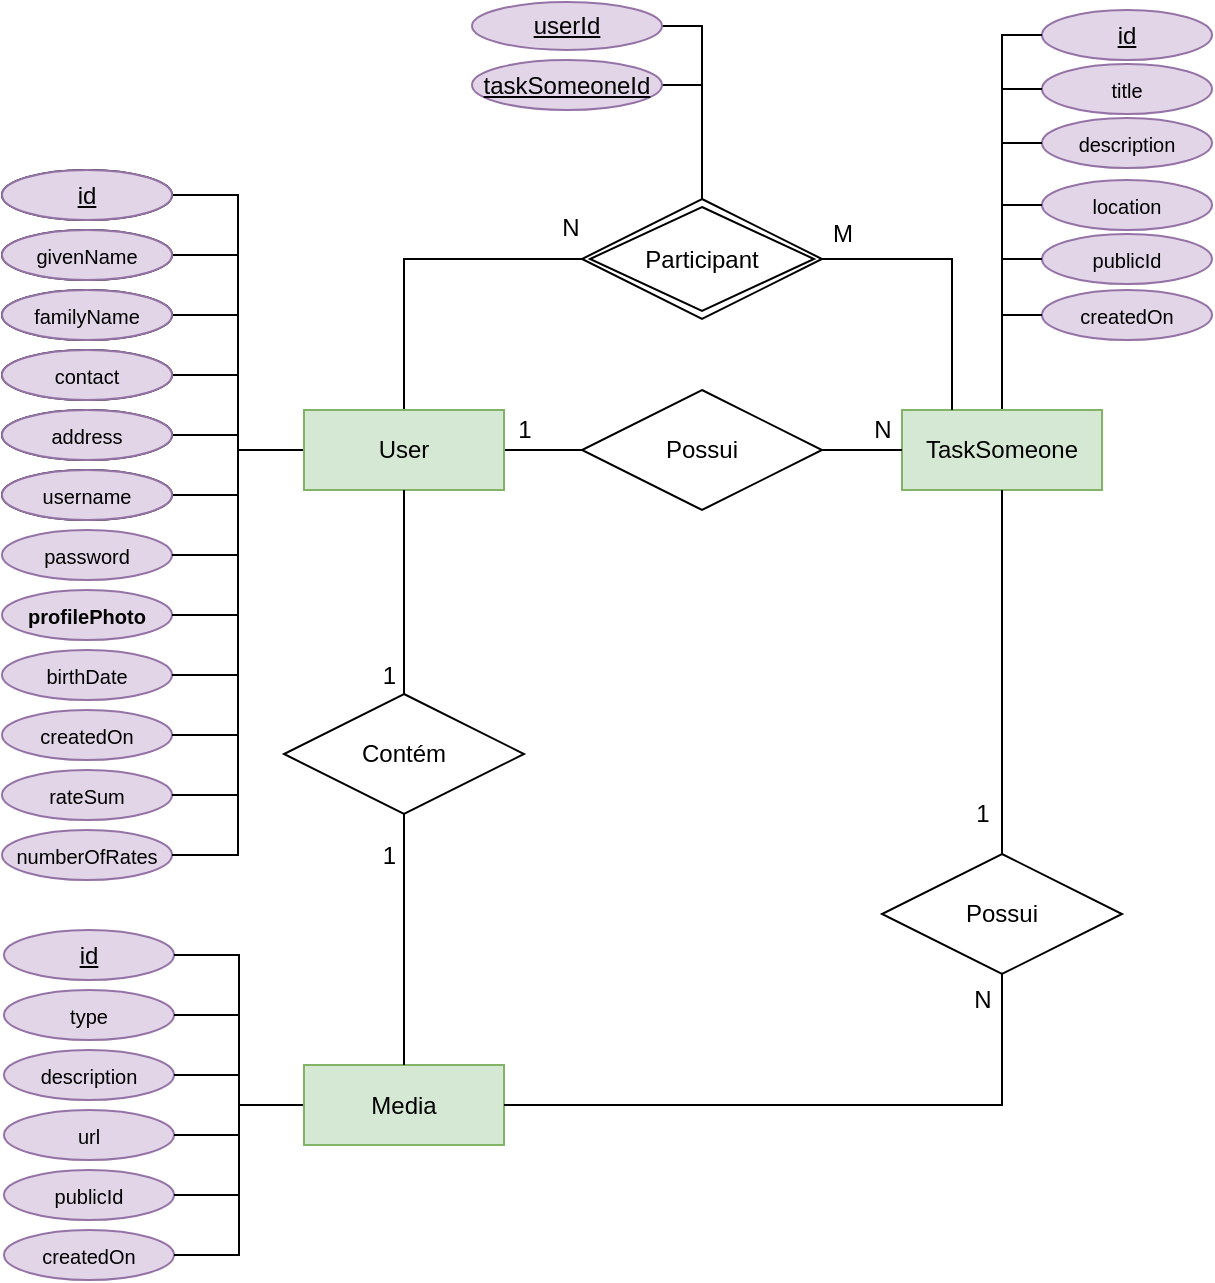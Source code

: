 <mxfile version="14.0.0" type="github">
  <diagram id="SOjFdy0Izhd8uLRKIr79" name="Page-1">
    <mxGraphModel dx="1483" dy="829" grid="1" gridSize="10" guides="1" tooltips="1" connect="1" arrows="1" fold="1" page="1" pageScale="1" pageWidth="827" pageHeight="1169" math="0" shadow="0">
      <root>
        <mxCell id="0" />
        <mxCell id="1" parent="0" />
        <mxCell id="YENUr4DXyd0G2JzPTikZ-7" value="&lt;font style=&quot;font-size: 10px&quot;&gt;givenName&lt;/font&gt;" style="ellipse;whiteSpace=wrap;html=1;align=center;" parent="1" vertex="1">
          <mxGeometry x="100" y="188" width="85" height="25" as="geometry" />
        </mxCell>
        <mxCell id="YENUr4DXyd0G2JzPTikZ-8" value="&lt;font style=&quot;font-size: 10px&quot;&gt;familyName&lt;/font&gt;" style="ellipse;whiteSpace=wrap;html=1;align=center;" parent="1" vertex="1">
          <mxGeometry x="100" y="218" width="85" height="25" as="geometry" />
        </mxCell>
        <mxCell id="YENUr4DXyd0G2JzPTikZ-9" value="&lt;font style=&quot;font-size: 10px&quot;&gt;contact&lt;/font&gt;" style="ellipse;whiteSpace=wrap;html=1;align=center;" parent="1" vertex="1">
          <mxGeometry x="100" y="248" width="85" height="25" as="geometry" />
        </mxCell>
        <mxCell id="YENUr4DXyd0G2JzPTikZ-10" value="&lt;font style=&quot;font-size: 10px&quot;&gt;address&lt;/font&gt;" style="ellipse;whiteSpace=wrap;html=1;align=center;" parent="1" vertex="1">
          <mxGeometry x="100" y="278" width="85" height="25" as="geometry" />
        </mxCell>
        <mxCell id="YENUr4DXyd0G2JzPTikZ-11" value="&lt;font style=&quot;font-size: 10px&quot;&gt;username&lt;/font&gt;" style="ellipse;whiteSpace=wrap;html=1;align=center;" parent="1" vertex="1">
          <mxGeometry x="100" y="308" width="85" height="25" as="geometry" />
        </mxCell>
        <mxCell id="YENUr4DXyd0G2JzPTikZ-12" value="&lt;font style=&quot;font-size: 10px&quot;&gt;password&lt;/font&gt;" style="ellipse;whiteSpace=wrap;html=1;align=center;fillColor=#e1d5e7;strokeColor=#9673a6;" parent="1" vertex="1">
          <mxGeometry x="100" y="338" width="85" height="25" as="geometry" />
        </mxCell>
        <mxCell id="YENUr4DXyd0G2JzPTikZ-13" value="&lt;font style=&quot;font-size: 10px&quot;&gt;profilePhoto&lt;/font&gt;" style="ellipse;whiteSpace=wrap;html=1;align=center;fontStyle=1;fillColor=#e1d5e7;strokeColor=#9673a6;" parent="1" vertex="1">
          <mxGeometry x="100" y="368" width="85" height="25" as="geometry" />
        </mxCell>
        <mxCell id="YENUr4DXyd0G2JzPTikZ-14" value="&lt;font style=&quot;font-size: 10px&quot;&gt;birthDate&lt;/font&gt;" style="ellipse;whiteSpace=wrap;html=1;align=center;fillColor=#e1d5e7;strokeColor=#9673a6;" parent="1" vertex="1">
          <mxGeometry x="100" y="398" width="85" height="25" as="geometry" />
        </mxCell>
        <mxCell id="YENUr4DXyd0G2JzPTikZ-15" value="&lt;font style=&quot;font-size: 10px&quot;&gt;createdOn&lt;/font&gt;" style="ellipse;whiteSpace=wrap;html=1;align=center;fillColor=#e1d5e7;strokeColor=#9673a6;" parent="1" vertex="1">
          <mxGeometry x="100" y="428" width="85" height="25" as="geometry" />
        </mxCell>
        <mxCell id="YENUr4DXyd0G2JzPTikZ-16" value="&lt;font style=&quot;font-size: 10px&quot;&gt;rateSum&lt;/font&gt;" style="ellipse;whiteSpace=wrap;html=1;align=center;fillColor=#e1d5e7;strokeColor=#9673a6;" parent="1" vertex="1">
          <mxGeometry x="100" y="458" width="85" height="25" as="geometry" />
        </mxCell>
        <mxCell id="YENUr4DXyd0G2JzPTikZ-17" value="&lt;font style=&quot;font-size: 10px&quot;&gt;numberOfRates&lt;/font&gt;" style="ellipse;whiteSpace=wrap;html=1;align=center;fillColor=#e1d5e7;strokeColor=#9673a6;" parent="1" vertex="1">
          <mxGeometry x="100" y="488" width="85" height="25" as="geometry" />
        </mxCell>
        <mxCell id="9L8n2mt8I-r6MpE7Kl4a-3" value="id" style="ellipse;whiteSpace=wrap;html=1;align=center;fontStyle=4;" vertex="1" parent="1">
          <mxGeometry x="100" y="158" width="85" height="25" as="geometry" />
        </mxCell>
        <mxCell id="9L8n2mt8I-r6MpE7Kl4a-6" style="edgeStyle=orthogonalEdgeStyle;rounded=0;orthogonalLoop=1;jettySize=auto;html=1;exitX=0;exitY=0.5;exitDx=0;exitDy=0;entryX=1;entryY=0.5;entryDx=0;entryDy=0;endArrow=none;endFill=0;" edge="1" parent="1" source="YENUr4DXyd0G2JzPTikZ-1" target="9L8n2mt8I-r6MpE7Kl4a-3">
          <mxGeometry relative="1" as="geometry">
            <mxPoint x="220" y="168" as="targetPoint" />
          </mxGeometry>
        </mxCell>
        <mxCell id="9L8n2mt8I-r6MpE7Kl4a-7" style="edgeStyle=orthogonalEdgeStyle;rounded=0;orthogonalLoop=1;jettySize=auto;html=1;exitX=0;exitY=0.5;exitDx=0;exitDy=0;entryX=1;entryY=0.5;entryDx=0;entryDy=0;endArrow=none;endFill=0;" edge="1" parent="1" source="YENUr4DXyd0G2JzPTikZ-1" target="YENUr4DXyd0G2JzPTikZ-7">
          <mxGeometry relative="1" as="geometry" />
        </mxCell>
        <mxCell id="9L8n2mt8I-r6MpE7Kl4a-8" style="edgeStyle=orthogonalEdgeStyle;rounded=0;orthogonalLoop=1;jettySize=auto;html=1;exitX=0;exitY=0.5;exitDx=0;exitDy=0;entryX=1;entryY=0.5;entryDx=0;entryDy=0;endArrow=none;endFill=0;" edge="1" parent="1" source="YENUr4DXyd0G2JzPTikZ-1" target="YENUr4DXyd0G2JzPTikZ-8">
          <mxGeometry relative="1" as="geometry" />
        </mxCell>
        <mxCell id="9L8n2mt8I-r6MpE7Kl4a-9" style="edgeStyle=orthogonalEdgeStyle;rounded=0;orthogonalLoop=1;jettySize=auto;html=1;exitX=0;exitY=0.5;exitDx=0;exitDy=0;entryX=1;entryY=0.5;entryDx=0;entryDy=0;endArrow=none;endFill=0;" edge="1" parent="1" source="YENUr4DXyd0G2JzPTikZ-1" target="YENUr4DXyd0G2JzPTikZ-9">
          <mxGeometry relative="1" as="geometry" />
        </mxCell>
        <mxCell id="9L8n2mt8I-r6MpE7Kl4a-10" style="edgeStyle=orthogonalEdgeStyle;rounded=0;orthogonalLoop=1;jettySize=auto;html=1;exitX=0;exitY=0.5;exitDx=0;exitDy=0;entryX=1;entryY=0.5;entryDx=0;entryDy=0;endArrow=none;endFill=0;" edge="1" parent="1" source="YENUr4DXyd0G2JzPTikZ-1" target="YENUr4DXyd0G2JzPTikZ-10">
          <mxGeometry relative="1" as="geometry" />
        </mxCell>
        <mxCell id="9L8n2mt8I-r6MpE7Kl4a-11" style="edgeStyle=orthogonalEdgeStyle;rounded=0;orthogonalLoop=1;jettySize=auto;html=1;exitX=0;exitY=0.5;exitDx=0;exitDy=0;entryX=1;entryY=0.5;entryDx=0;entryDy=0;endArrow=none;endFill=0;" edge="1" parent="1" source="YENUr4DXyd0G2JzPTikZ-1" target="YENUr4DXyd0G2JzPTikZ-11">
          <mxGeometry relative="1" as="geometry" />
        </mxCell>
        <mxCell id="9L8n2mt8I-r6MpE7Kl4a-12" style="edgeStyle=orthogonalEdgeStyle;rounded=0;orthogonalLoop=1;jettySize=auto;html=1;exitX=0;exitY=0.5;exitDx=0;exitDy=0;entryX=1;entryY=0.5;entryDx=0;entryDy=0;endArrow=none;endFill=0;" edge="1" parent="1" source="YENUr4DXyd0G2JzPTikZ-1" target="YENUr4DXyd0G2JzPTikZ-12">
          <mxGeometry relative="1" as="geometry" />
        </mxCell>
        <mxCell id="9L8n2mt8I-r6MpE7Kl4a-13" style="edgeStyle=orthogonalEdgeStyle;rounded=0;orthogonalLoop=1;jettySize=auto;html=1;exitX=0;exitY=0.5;exitDx=0;exitDy=0;entryX=1;entryY=0.5;entryDx=0;entryDy=0;endArrow=none;endFill=0;" edge="1" parent="1" source="YENUr4DXyd0G2JzPTikZ-1" target="YENUr4DXyd0G2JzPTikZ-13">
          <mxGeometry relative="1" as="geometry" />
        </mxCell>
        <mxCell id="9L8n2mt8I-r6MpE7Kl4a-14" style="edgeStyle=orthogonalEdgeStyle;rounded=0;orthogonalLoop=1;jettySize=auto;html=1;exitX=0;exitY=0.5;exitDx=0;exitDy=0;entryX=1;entryY=0.5;entryDx=0;entryDy=0;endArrow=none;endFill=0;" edge="1" parent="1" source="YENUr4DXyd0G2JzPTikZ-1" target="YENUr4DXyd0G2JzPTikZ-14">
          <mxGeometry relative="1" as="geometry" />
        </mxCell>
        <mxCell id="9L8n2mt8I-r6MpE7Kl4a-15" style="edgeStyle=orthogonalEdgeStyle;rounded=0;orthogonalLoop=1;jettySize=auto;html=1;exitX=0;exitY=0.5;exitDx=0;exitDy=0;entryX=1;entryY=0.5;entryDx=0;entryDy=0;endArrow=none;endFill=0;" edge="1" parent="1" source="YENUr4DXyd0G2JzPTikZ-1" target="YENUr4DXyd0G2JzPTikZ-15">
          <mxGeometry relative="1" as="geometry" />
        </mxCell>
        <mxCell id="9L8n2mt8I-r6MpE7Kl4a-16" style="edgeStyle=orthogonalEdgeStyle;rounded=0;orthogonalLoop=1;jettySize=auto;html=1;exitX=0;exitY=0.5;exitDx=0;exitDy=0;entryX=1;entryY=0.5;entryDx=0;entryDy=0;endArrow=none;endFill=0;" edge="1" parent="1" source="YENUr4DXyd0G2JzPTikZ-1" target="YENUr4DXyd0G2JzPTikZ-16">
          <mxGeometry relative="1" as="geometry" />
        </mxCell>
        <mxCell id="9L8n2mt8I-r6MpE7Kl4a-17" style="edgeStyle=orthogonalEdgeStyle;rounded=0;orthogonalLoop=1;jettySize=auto;html=1;exitX=0;exitY=0.5;exitDx=0;exitDy=0;entryX=1;entryY=0.5;entryDx=0;entryDy=0;endArrow=none;endFill=0;" edge="1" parent="1" source="YENUr4DXyd0G2JzPTikZ-1" target="YENUr4DXyd0G2JzPTikZ-17">
          <mxGeometry relative="1" as="geometry" />
        </mxCell>
        <mxCell id="9L8n2mt8I-r6MpE7Kl4a-57" value="" style="edgeStyle=orthogonalEdgeStyle;rounded=0;orthogonalLoop=1;jettySize=auto;html=1;endArrow=none;endFill=0;" edge="1" parent="1" source="YENUr4DXyd0G2JzPTikZ-1" target="9L8n2mt8I-r6MpE7Kl4a-49">
          <mxGeometry relative="1" as="geometry" />
        </mxCell>
        <mxCell id="9L8n2mt8I-r6MpE7Kl4a-85" style="edgeStyle=orthogonalEdgeStyle;rounded=0;orthogonalLoop=1;jettySize=auto;html=1;exitX=1;exitY=0.5;exitDx=0;exitDy=0;entryX=0;entryY=0.5;entryDx=0;entryDy=0;endArrow=none;endFill=0;" edge="1" parent="1" source="YENUr4DXyd0G2JzPTikZ-1" target="9L8n2mt8I-r6MpE7Kl4a-84">
          <mxGeometry relative="1" as="geometry" />
        </mxCell>
        <mxCell id="9L8n2mt8I-r6MpE7Kl4a-94" style="edgeStyle=orthogonalEdgeStyle;rounded=0;orthogonalLoop=1;jettySize=auto;html=1;exitX=0.5;exitY=0;exitDx=0;exitDy=0;entryX=0;entryY=0.5;entryDx=0;entryDy=0;endArrow=none;endFill=0;" edge="1" parent="1" source="YENUr4DXyd0G2JzPTikZ-1" target="9L8n2mt8I-r6MpE7Kl4a-100">
          <mxGeometry relative="1" as="geometry">
            <mxPoint x="390" y="202.5" as="targetPoint" />
          </mxGeometry>
        </mxCell>
        <mxCell id="YENUr4DXyd0G2JzPTikZ-1" value="User" style="whiteSpace=wrap;html=1;align=center;fillColor=#d5e8d4;strokeColor=#82b366;" parent="1" vertex="1">
          <mxGeometry x="251" y="278" width="100" height="40" as="geometry" />
        </mxCell>
        <mxCell id="9L8n2mt8I-r6MpE7Kl4a-18" value="&lt;font style=&quot;font-size: 10px&quot;&gt;type&lt;/font&gt;" style="ellipse;whiteSpace=wrap;html=1;align=center;fillColor=#e1d5e7;strokeColor=#9673a6;" vertex="1" parent="1">
          <mxGeometry x="101" y="568" width="85" height="25" as="geometry" />
        </mxCell>
        <mxCell id="9L8n2mt8I-r6MpE7Kl4a-19" value="&lt;font style=&quot;font-size: 10px&quot;&gt;description&lt;/font&gt;" style="ellipse;whiteSpace=wrap;html=1;align=center;fillColor=#e1d5e7;strokeColor=#9673a6;" vertex="1" parent="1">
          <mxGeometry x="101" y="598" width="85" height="25" as="geometry" />
        </mxCell>
        <mxCell id="9L8n2mt8I-r6MpE7Kl4a-20" value="&lt;font style=&quot;font-size: 10px&quot;&gt;url&lt;/font&gt;" style="ellipse;whiteSpace=wrap;html=1;align=center;fillColor=#e1d5e7;strokeColor=#9673a6;" vertex="1" parent="1">
          <mxGeometry x="101" y="628" width="85" height="25" as="geometry" />
        </mxCell>
        <mxCell id="9L8n2mt8I-r6MpE7Kl4a-21" value="&lt;font style=&quot;font-size: 10px&quot;&gt;publicId&lt;/font&gt;" style="ellipse;whiteSpace=wrap;html=1;align=center;fillColor=#e1d5e7;strokeColor=#9673a6;" vertex="1" parent="1">
          <mxGeometry x="101" y="658" width="85" height="25" as="geometry" />
        </mxCell>
        <mxCell id="9L8n2mt8I-r6MpE7Kl4a-22" value="&lt;font style=&quot;font-size: 10px&quot;&gt;createdOn&lt;/font&gt;" style="ellipse;whiteSpace=wrap;html=1;align=center;fillColor=#e1d5e7;strokeColor=#9673a6;" vertex="1" parent="1">
          <mxGeometry x="101" y="688" width="85" height="25" as="geometry" />
        </mxCell>
        <mxCell id="9L8n2mt8I-r6MpE7Kl4a-29" value="id" style="ellipse;whiteSpace=wrap;html=1;align=center;fontStyle=4;fillColor=#e1d5e7;strokeColor=#9673a6;" vertex="1" parent="1">
          <mxGeometry x="101" y="538" width="85" height="25" as="geometry" />
        </mxCell>
        <mxCell id="9L8n2mt8I-r6MpE7Kl4a-30" style="edgeStyle=orthogonalEdgeStyle;rounded=0;orthogonalLoop=1;jettySize=auto;html=1;exitX=0;exitY=0.5;exitDx=0;exitDy=0;entryX=1;entryY=0.5;entryDx=0;entryDy=0;endArrow=none;endFill=0;" edge="1" parent="1" source="9L8n2mt8I-r6MpE7Kl4a-42" target="9L8n2mt8I-r6MpE7Kl4a-29">
          <mxGeometry relative="1" as="geometry">
            <mxPoint x="221" y="548" as="targetPoint" />
          </mxGeometry>
        </mxCell>
        <mxCell id="9L8n2mt8I-r6MpE7Kl4a-31" style="edgeStyle=orthogonalEdgeStyle;rounded=0;orthogonalLoop=1;jettySize=auto;html=1;exitX=0;exitY=0.5;exitDx=0;exitDy=0;entryX=1;entryY=0.5;entryDx=0;entryDy=0;endArrow=none;endFill=0;" edge="1" parent="1" source="9L8n2mt8I-r6MpE7Kl4a-42" target="9L8n2mt8I-r6MpE7Kl4a-18">
          <mxGeometry relative="1" as="geometry" />
        </mxCell>
        <mxCell id="9L8n2mt8I-r6MpE7Kl4a-32" style="edgeStyle=orthogonalEdgeStyle;rounded=0;orthogonalLoop=1;jettySize=auto;html=1;exitX=0;exitY=0.5;exitDx=0;exitDy=0;entryX=1;entryY=0.5;entryDx=0;entryDy=0;endArrow=none;endFill=0;" edge="1" parent="1" source="9L8n2mt8I-r6MpE7Kl4a-42" target="9L8n2mt8I-r6MpE7Kl4a-19">
          <mxGeometry relative="1" as="geometry" />
        </mxCell>
        <mxCell id="9L8n2mt8I-r6MpE7Kl4a-33" style="edgeStyle=orthogonalEdgeStyle;rounded=0;orthogonalLoop=1;jettySize=auto;html=1;exitX=0;exitY=0.5;exitDx=0;exitDy=0;entryX=1;entryY=0.5;entryDx=0;entryDy=0;endArrow=none;endFill=0;" edge="1" parent="1" source="9L8n2mt8I-r6MpE7Kl4a-42" target="9L8n2mt8I-r6MpE7Kl4a-20">
          <mxGeometry relative="1" as="geometry" />
        </mxCell>
        <mxCell id="9L8n2mt8I-r6MpE7Kl4a-34" style="edgeStyle=orthogonalEdgeStyle;rounded=0;orthogonalLoop=1;jettySize=auto;html=1;exitX=0;exitY=0.5;exitDx=0;exitDy=0;entryX=1;entryY=0.5;entryDx=0;entryDy=0;endArrow=none;endFill=0;" edge="1" parent="1" source="9L8n2mt8I-r6MpE7Kl4a-42" target="9L8n2mt8I-r6MpE7Kl4a-21">
          <mxGeometry relative="1" as="geometry" />
        </mxCell>
        <mxCell id="9L8n2mt8I-r6MpE7Kl4a-35" style="edgeStyle=orthogonalEdgeStyle;rounded=0;orthogonalLoop=1;jettySize=auto;html=1;exitX=0;exitY=0.5;exitDx=0;exitDy=0;entryX=1;entryY=0.5;entryDx=0;entryDy=0;endArrow=none;endFill=0;" edge="1" parent="1" source="9L8n2mt8I-r6MpE7Kl4a-42" target="9L8n2mt8I-r6MpE7Kl4a-22">
          <mxGeometry relative="1" as="geometry" />
        </mxCell>
        <mxCell id="9L8n2mt8I-r6MpE7Kl4a-42" value="Media" style="whiteSpace=wrap;html=1;align=center;fillColor=#d5e8d4;strokeColor=#82b366;" vertex="1" parent="1">
          <mxGeometry x="251" y="605.5" width="100" height="40" as="geometry" />
        </mxCell>
        <mxCell id="9L8n2mt8I-r6MpE7Kl4a-43" value="id" style="ellipse;whiteSpace=wrap;html=1;align=center;fontStyle=4;fillColor=#e1d5e7;strokeColor=#9673a6;" vertex="1" parent="1">
          <mxGeometry x="100" y="158" width="85" height="25" as="geometry" />
        </mxCell>
        <mxCell id="9L8n2mt8I-r6MpE7Kl4a-44" value="&lt;font style=&quot;font-size: 10px&quot;&gt;givenName&lt;/font&gt;" style="ellipse;whiteSpace=wrap;html=1;align=center;fillColor=#e1d5e7;strokeColor=#9673a6;" vertex="1" parent="1">
          <mxGeometry x="100" y="188" width="85" height="25" as="geometry" />
        </mxCell>
        <mxCell id="9L8n2mt8I-r6MpE7Kl4a-45" value="&lt;font style=&quot;font-size: 10px&quot;&gt;familyName&lt;/font&gt;" style="ellipse;whiteSpace=wrap;html=1;align=center;fillColor=#e1d5e7;strokeColor=#9673a6;" vertex="1" parent="1">
          <mxGeometry x="100" y="218" width="85" height="25" as="geometry" />
        </mxCell>
        <mxCell id="9L8n2mt8I-r6MpE7Kl4a-46" value="&lt;font style=&quot;font-size: 10px&quot;&gt;contact&lt;/font&gt;" style="ellipse;whiteSpace=wrap;html=1;align=center;fillColor=#e1d5e7;strokeColor=#9673a6;" vertex="1" parent="1">
          <mxGeometry x="100" y="248" width="85" height="25" as="geometry" />
        </mxCell>
        <mxCell id="9L8n2mt8I-r6MpE7Kl4a-47" value="&lt;font style=&quot;font-size: 10px&quot;&gt;address&lt;/font&gt;" style="ellipse;whiteSpace=wrap;html=1;align=center;fillColor=#e1d5e7;strokeColor=#9673a6;" vertex="1" parent="1">
          <mxGeometry x="100" y="278" width="85" height="25" as="geometry" />
        </mxCell>
        <mxCell id="9L8n2mt8I-r6MpE7Kl4a-48" value="&lt;font style=&quot;font-size: 10px&quot;&gt;username&lt;/font&gt;" style="ellipse;whiteSpace=wrap;html=1;align=center;fillColor=#e1d5e7;strokeColor=#9673a6;" vertex="1" parent="1">
          <mxGeometry x="100" y="308" width="85" height="25" as="geometry" />
        </mxCell>
        <mxCell id="9L8n2mt8I-r6MpE7Kl4a-49" value="Contém" style="shape=rhombus;perimeter=rhombusPerimeter;whiteSpace=wrap;html=1;align=center;" vertex="1" parent="1">
          <mxGeometry x="241" y="420" width="120" height="60" as="geometry" />
        </mxCell>
        <mxCell id="9L8n2mt8I-r6MpE7Kl4a-55" value="" style="endArrow=none;html=1;rounded=0;entryX=0.5;entryY=1;entryDx=0;entryDy=0;exitX=0.5;exitY=0;exitDx=0;exitDy=0;" edge="1" parent="1" source="9L8n2mt8I-r6MpE7Kl4a-49" target="YENUr4DXyd0G2JzPTikZ-1">
          <mxGeometry relative="1" as="geometry">
            <mxPoint x="229" y="440" as="sourcePoint" />
            <mxPoint x="389" y="440" as="targetPoint" />
          </mxGeometry>
        </mxCell>
        <mxCell id="9L8n2mt8I-r6MpE7Kl4a-56" value="1" style="resizable=0;html=1;align=right;verticalAlign=bottom;" connectable="0" vertex="1" parent="9L8n2mt8I-r6MpE7Kl4a-55">
          <mxGeometry x="1" relative="1" as="geometry">
            <mxPoint x="-4" y="101.43" as="offset" />
          </mxGeometry>
        </mxCell>
        <mxCell id="9L8n2mt8I-r6MpE7Kl4a-58" value="" style="endArrow=none;html=1;rounded=0;entryX=0.5;entryY=0;entryDx=0;entryDy=0;exitX=0.5;exitY=1;exitDx=0;exitDy=0;" edge="1" parent="1" source="9L8n2mt8I-r6MpE7Kl4a-49" target="9L8n2mt8I-r6MpE7Kl4a-42">
          <mxGeometry relative="1" as="geometry">
            <mxPoint x="313" y="465" as="sourcePoint" />
            <mxPoint x="313" y="363" as="targetPoint" />
          </mxGeometry>
        </mxCell>
        <mxCell id="9L8n2mt8I-r6MpE7Kl4a-59" value="1" style="resizable=0;html=1;align=right;verticalAlign=bottom;" connectable="0" vertex="1" parent="9L8n2mt8I-r6MpE7Kl4a-58">
          <mxGeometry x="1" relative="1" as="geometry">
            <mxPoint x="-4" y="-95.71" as="offset" />
          </mxGeometry>
        </mxCell>
        <mxCell id="9L8n2mt8I-r6MpE7Kl4a-63" value="&lt;font style=&quot;font-size: 10px&quot;&gt;title&lt;/font&gt;" style="ellipse;whiteSpace=wrap;html=1;align=center;fillColor=#e1d5e7;strokeColor=#9673a6;" vertex="1" parent="1">
          <mxGeometry x="620" y="105" width="85" height="25" as="geometry" />
        </mxCell>
        <mxCell id="9L8n2mt8I-r6MpE7Kl4a-64" value="&lt;font style=&quot;font-size: 10px&quot;&gt;description&lt;/font&gt;" style="ellipse;whiteSpace=wrap;html=1;align=center;fillColor=#e1d5e7;strokeColor=#9673a6;" vertex="1" parent="1">
          <mxGeometry x="620" y="132" width="85" height="25" as="geometry" />
        </mxCell>
        <mxCell id="9L8n2mt8I-r6MpE7Kl4a-65" value="&lt;font style=&quot;font-size: 10px&quot;&gt;location&lt;/font&gt;" style="ellipse;whiteSpace=wrap;html=1;align=center;fillColor=#e1d5e7;strokeColor=#9673a6;" vertex="1" parent="1">
          <mxGeometry x="620" y="163" width="85" height="25" as="geometry" />
        </mxCell>
        <mxCell id="9L8n2mt8I-r6MpE7Kl4a-66" value="&lt;font style=&quot;font-size: 10px&quot;&gt;publicId&lt;/font&gt;" style="ellipse;whiteSpace=wrap;html=1;align=center;fillColor=#e1d5e7;strokeColor=#9673a6;" vertex="1" parent="1">
          <mxGeometry x="620" y="190" width="85" height="25" as="geometry" />
        </mxCell>
        <mxCell id="9L8n2mt8I-r6MpE7Kl4a-67" value="&lt;font style=&quot;font-size: 10px&quot;&gt;createdOn&lt;/font&gt;" style="ellipse;whiteSpace=wrap;html=1;align=center;fillColor=#e1d5e7;strokeColor=#9673a6;" vertex="1" parent="1">
          <mxGeometry x="620" y="218" width="85" height="25" as="geometry" />
        </mxCell>
        <mxCell id="9L8n2mt8I-r6MpE7Kl4a-68" value="id" style="ellipse;whiteSpace=wrap;html=1;align=center;fontStyle=4;fillColor=#e1d5e7;strokeColor=#9673a6;" vertex="1" parent="1">
          <mxGeometry x="620" y="78" width="85" height="25" as="geometry" />
        </mxCell>
        <mxCell id="9L8n2mt8I-r6MpE7Kl4a-69" style="edgeStyle=orthogonalEdgeStyle;rounded=0;orthogonalLoop=1;jettySize=auto;html=1;exitX=0.5;exitY=0;exitDx=0;exitDy=0;entryX=0;entryY=0.5;entryDx=0;entryDy=0;endArrow=none;endFill=0;" edge="1" parent="1" source="9L8n2mt8I-r6MpE7Kl4a-75" target="9L8n2mt8I-r6MpE7Kl4a-68">
          <mxGeometry relative="1" as="geometry">
            <mxPoint x="740" y="258" as="targetPoint" />
          </mxGeometry>
        </mxCell>
        <mxCell id="9L8n2mt8I-r6MpE7Kl4a-70" style="edgeStyle=orthogonalEdgeStyle;rounded=0;orthogonalLoop=1;jettySize=auto;html=1;exitX=0.5;exitY=0;exitDx=0;exitDy=0;entryX=0;entryY=0.5;entryDx=0;entryDy=0;endArrow=none;endFill=0;" edge="1" parent="1" source="9L8n2mt8I-r6MpE7Kl4a-75" target="9L8n2mt8I-r6MpE7Kl4a-63">
          <mxGeometry relative="1" as="geometry" />
        </mxCell>
        <mxCell id="9L8n2mt8I-r6MpE7Kl4a-71" style="edgeStyle=orthogonalEdgeStyle;rounded=0;orthogonalLoop=1;jettySize=auto;html=1;exitX=0.5;exitY=0;exitDx=0;exitDy=0;entryX=0;entryY=0.5;entryDx=0;entryDy=0;endArrow=none;endFill=0;" edge="1" parent="1" source="9L8n2mt8I-r6MpE7Kl4a-75" target="9L8n2mt8I-r6MpE7Kl4a-64">
          <mxGeometry relative="1" as="geometry" />
        </mxCell>
        <mxCell id="9L8n2mt8I-r6MpE7Kl4a-72" style="edgeStyle=orthogonalEdgeStyle;rounded=0;orthogonalLoop=1;jettySize=auto;html=1;exitX=0.5;exitY=0;exitDx=0;exitDy=0;entryX=0;entryY=0.5;entryDx=0;entryDy=0;endArrow=none;endFill=0;" edge="1" parent="1" source="9L8n2mt8I-r6MpE7Kl4a-75" target="9L8n2mt8I-r6MpE7Kl4a-65">
          <mxGeometry relative="1" as="geometry" />
        </mxCell>
        <mxCell id="9L8n2mt8I-r6MpE7Kl4a-73" style="edgeStyle=orthogonalEdgeStyle;rounded=0;orthogonalLoop=1;jettySize=auto;html=1;exitX=0.5;exitY=0;exitDx=0;exitDy=0;entryX=0;entryY=0.5;entryDx=0;entryDy=0;endArrow=none;endFill=0;" edge="1" parent="1" source="9L8n2mt8I-r6MpE7Kl4a-75" target="9L8n2mt8I-r6MpE7Kl4a-66">
          <mxGeometry relative="1" as="geometry" />
        </mxCell>
        <mxCell id="9L8n2mt8I-r6MpE7Kl4a-74" style="edgeStyle=orthogonalEdgeStyle;rounded=0;orthogonalLoop=1;jettySize=auto;html=1;exitX=0.5;exitY=0;exitDx=0;exitDy=0;entryX=0;entryY=0.5;entryDx=0;entryDy=0;endArrow=none;endFill=0;" edge="1" parent="1" source="9L8n2mt8I-r6MpE7Kl4a-75" target="9L8n2mt8I-r6MpE7Kl4a-67">
          <mxGeometry relative="1" as="geometry" />
        </mxCell>
        <mxCell id="9L8n2mt8I-r6MpE7Kl4a-96" value="" style="edgeStyle=orthogonalEdgeStyle;rounded=0;orthogonalLoop=1;jettySize=auto;html=1;endArrow=none;endFill=0;" edge="1" parent="1" source="9L8n2mt8I-r6MpE7Kl4a-75" target="9L8n2mt8I-r6MpE7Kl4a-84">
          <mxGeometry relative="1" as="geometry" />
        </mxCell>
        <mxCell id="9L8n2mt8I-r6MpE7Kl4a-75" value="TaskSomeone" style="whiteSpace=wrap;html=1;align=center;fillColor=#d5e8d4;strokeColor=#82b366;" vertex="1" parent="1">
          <mxGeometry x="550" y="278" width="100" height="40" as="geometry" />
        </mxCell>
        <mxCell id="9L8n2mt8I-r6MpE7Kl4a-77" style="edgeStyle=orthogonalEdgeStyle;rounded=0;orthogonalLoop=1;jettySize=auto;html=1;endArrow=none;endFill=0;entryX=0.5;entryY=0;entryDx=0;entryDy=0;exitX=0.5;exitY=1;exitDx=0;exitDy=0;" edge="1" parent="1" source="9L8n2mt8I-r6MpE7Kl4a-75" target="9L8n2mt8I-r6MpE7Kl4a-81">
          <mxGeometry x="716" y="326" as="geometry">
            <mxPoint x="590" y="460" as="targetPoint" />
            <Array as="points">
              <mxPoint x="600" y="318" />
            </Array>
          </mxGeometry>
        </mxCell>
        <mxCell id="9L8n2mt8I-r6MpE7Kl4a-79" value="N" style="text;html=1;resizable=0;autosize=1;align=center;verticalAlign=middle;points=[];fillColor=none;strokeColor=none;rounded=0;" vertex="1" parent="1">
          <mxGeometry x="580" y="563" width="20" height="20" as="geometry" />
        </mxCell>
        <mxCell id="9L8n2mt8I-r6MpE7Kl4a-82" style="edgeStyle=orthogonalEdgeStyle;rounded=0;orthogonalLoop=1;jettySize=auto;html=1;entryX=1;entryY=0.5;entryDx=0;entryDy=0;endArrow=none;endFill=0;" edge="1" parent="1" source="9L8n2mt8I-r6MpE7Kl4a-81" target="9L8n2mt8I-r6MpE7Kl4a-42">
          <mxGeometry relative="1" as="geometry">
            <Array as="points">
              <mxPoint x="600" y="626" />
            </Array>
          </mxGeometry>
        </mxCell>
        <mxCell id="9L8n2mt8I-r6MpE7Kl4a-81" value="Possui" style="shape=rhombus;perimeter=rhombusPerimeter;whiteSpace=wrap;html=1;align=center;" vertex="1" parent="1">
          <mxGeometry x="540" y="500" width="120" height="60" as="geometry" />
        </mxCell>
        <mxCell id="9L8n2mt8I-r6MpE7Kl4a-83" value="1" style="text;html=1;resizable=0;autosize=1;align=center;verticalAlign=middle;points=[];fillColor=none;strokeColor=none;rounded=0;" vertex="1" parent="1">
          <mxGeometry x="580" y="470" width="20" height="20" as="geometry" />
        </mxCell>
        <mxCell id="9L8n2mt8I-r6MpE7Kl4a-86" style="edgeStyle=orthogonalEdgeStyle;rounded=0;orthogonalLoop=1;jettySize=auto;html=1;exitX=1;exitY=0.5;exitDx=0;exitDy=0;entryX=0;entryY=0.5;entryDx=0;entryDy=0;endArrow=none;endFill=0;" edge="1" parent="1" source="9L8n2mt8I-r6MpE7Kl4a-84" target="9L8n2mt8I-r6MpE7Kl4a-75">
          <mxGeometry relative="1" as="geometry" />
        </mxCell>
        <mxCell id="9L8n2mt8I-r6MpE7Kl4a-84" value="Possui" style="shape=rhombus;perimeter=rhombusPerimeter;whiteSpace=wrap;html=1;align=center;" vertex="1" parent="1">
          <mxGeometry x="390" y="268" width="120" height="60" as="geometry" />
        </mxCell>
        <mxCell id="9L8n2mt8I-r6MpE7Kl4a-87" value="1" style="text;html=1;resizable=0;autosize=1;align=center;verticalAlign=middle;points=[];fillColor=none;strokeColor=none;rounded=0;" vertex="1" parent="1">
          <mxGeometry x="351" y="278" width="20" height="20" as="geometry" />
        </mxCell>
        <mxCell id="9L8n2mt8I-r6MpE7Kl4a-88" value="N" style="text;html=1;resizable=0;autosize=1;align=center;verticalAlign=middle;points=[];fillColor=none;strokeColor=none;rounded=0;" vertex="1" parent="1">
          <mxGeometry x="530" y="278" width="20" height="20" as="geometry" />
        </mxCell>
        <mxCell id="9L8n2mt8I-r6MpE7Kl4a-95" style="edgeStyle=orthogonalEdgeStyle;rounded=0;orthogonalLoop=1;jettySize=auto;html=1;exitX=1;exitY=0.5;exitDx=0;exitDy=0;entryX=0.25;entryY=0;entryDx=0;entryDy=0;endArrow=none;endFill=0;" edge="1" parent="1" source="9L8n2mt8I-r6MpE7Kl4a-100" target="9L8n2mt8I-r6MpE7Kl4a-75">
          <mxGeometry relative="1" as="geometry">
            <mxPoint x="510" y="202.5" as="sourcePoint" />
          </mxGeometry>
        </mxCell>
        <mxCell id="9L8n2mt8I-r6MpE7Kl4a-98" value="N" style="text;html=1;resizable=0;autosize=1;align=center;verticalAlign=middle;points=[];fillColor=none;strokeColor=none;rounded=0;" vertex="1" parent="1">
          <mxGeometry x="374" y="177" width="20" height="20" as="geometry" />
        </mxCell>
        <mxCell id="9L8n2mt8I-r6MpE7Kl4a-99" value="M" style="text;html=1;resizable=0;autosize=1;align=center;verticalAlign=middle;points=[];fillColor=none;strokeColor=none;rounded=0;" vertex="1" parent="1">
          <mxGeometry x="505" y="180" width="30" height="20" as="geometry" />
        </mxCell>
        <mxCell id="9L8n2mt8I-r6MpE7Kl4a-105" style="edgeStyle=orthogonalEdgeStyle;rounded=0;orthogonalLoop=1;jettySize=auto;html=1;exitX=0.5;exitY=0;exitDx=0;exitDy=0;entryX=1;entryY=0.5;entryDx=0;entryDy=0;endArrow=none;endFill=0;" edge="1" parent="1" source="9L8n2mt8I-r6MpE7Kl4a-100" target="9L8n2mt8I-r6MpE7Kl4a-103">
          <mxGeometry relative="1" as="geometry" />
        </mxCell>
        <mxCell id="9L8n2mt8I-r6MpE7Kl4a-106" style="edgeStyle=orthogonalEdgeStyle;rounded=0;orthogonalLoop=1;jettySize=auto;html=1;exitX=0.5;exitY=0;exitDx=0;exitDy=0;entryX=1;entryY=0.5;entryDx=0;entryDy=0;endArrow=none;endFill=0;" edge="1" parent="1" source="9L8n2mt8I-r6MpE7Kl4a-100" target="9L8n2mt8I-r6MpE7Kl4a-104">
          <mxGeometry relative="1" as="geometry" />
        </mxCell>
        <mxCell id="9L8n2mt8I-r6MpE7Kl4a-100" value="Participant" style="shape=rhombus;double=1;perimeter=rhombusPerimeter;whiteSpace=wrap;html=1;align=center;" vertex="1" parent="1">
          <mxGeometry x="390" y="172.5" width="120" height="60" as="geometry" />
        </mxCell>
        <mxCell id="9L8n2mt8I-r6MpE7Kl4a-103" value="userId" style="ellipse;whiteSpace=wrap;html=1;align=center;fontStyle=4;fillColor=#e1d5e7;strokeColor=#9673a6;" vertex="1" parent="1">
          <mxGeometry x="335" y="74" width="95" height="24" as="geometry" />
        </mxCell>
        <mxCell id="9L8n2mt8I-r6MpE7Kl4a-104" value="taskSomeoneId" style="ellipse;whiteSpace=wrap;html=1;align=center;fontStyle=4;fillColor=#e1d5e7;strokeColor=#9673a6;" vertex="1" parent="1">
          <mxGeometry x="335" y="103" width="95" height="25" as="geometry" />
        </mxCell>
      </root>
    </mxGraphModel>
  </diagram>
</mxfile>
